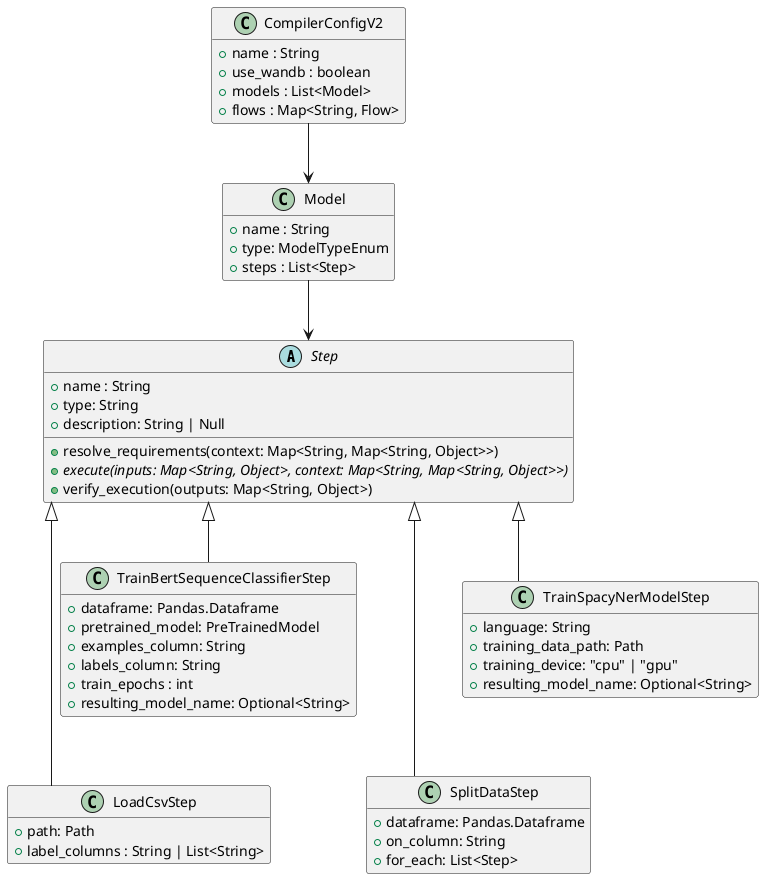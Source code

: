 @startuml
' !theme carbon-gray
hide empty methods
' !pragma layout smetana
' left to right direction
skinparam linetype ortho


abstract class Step {
    + name : String
    + type: String
    + description: String | Null
    + resolve_requirements(context: Map<String, Map<String, Object>>)
    + {abstract} execute(inputs: Map<String, Object>, context: Map<String, Map<String, Object>>)
    + verify_execution(outputs: Map<String, Object>)
}

class CompilerConfigV2 {
    + name : String
    + use_wandb : boolean
    + models : List<Model>
    + flows : Map<String, Flow>
}
class Model {
    + name : String
    + type: ModelTypeEnum
    + steps : List<Step>
}

class LoadCsvStep {
    + path: Path
    + label_columns : String | List<String>
}
class SplitDataStep  {
    + dataframe: Pandas.Dataframe
    + on_column: String
    + for_each: List<Step>
}
class TrainBertSequenceClassifierStep  {
    + dataframe: Pandas.Dataframe
    + pretrained_model: PreTrainedModel
    + examples_column: String
    + labels_column: String
    + train_epochs : int
    + resulting_model_name: Optional<String>
}
class TrainSpacyNerModelStep  {
    + language: String
    + training_data_path: Path
    + training_device: "cpu" | "gpu"
    + resulting_model_name: Optional<String>
}

CompilerConfigV2 --> Model
Model -down-> Step
LoadCsvStep -up-|> Step
SplitDataStep -up-|> Step
TrainBertSequenceClassifierStep -[hidden]down-> LoadCsvStep
TrainBertSequenceClassifierStep -up-|> Step
TrainSpacyNerModelStep -[hidden]down-> SplitDataStep
TrainSpacyNerModelStep -up-|> Step

@enduml